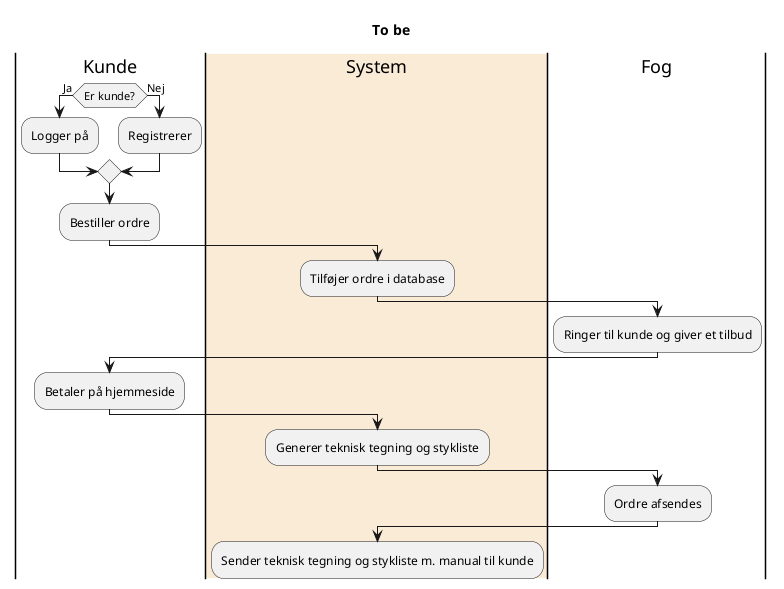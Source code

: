 @startuml

title To be

|Kunde|
if (Er kunde?) then (Ja)
    :Logger på;
else (Nej)
    :Registrerer;
endif
:Bestiller ordre;

|#AntiqueWhite|System|
:Tilføjer ordre i database;

|Fog|
:Ringer til kunde og giver et tilbud;

|Kunde|
:Betaler på hjemmeside;

|#AntiqueWhite|System|
:Generer teknisk tegning og stykliste;

|Fog|
:Ordre afsendes;

|System|
:Sender teknisk tegning og stykliste m. manual til kunde;


@enduml